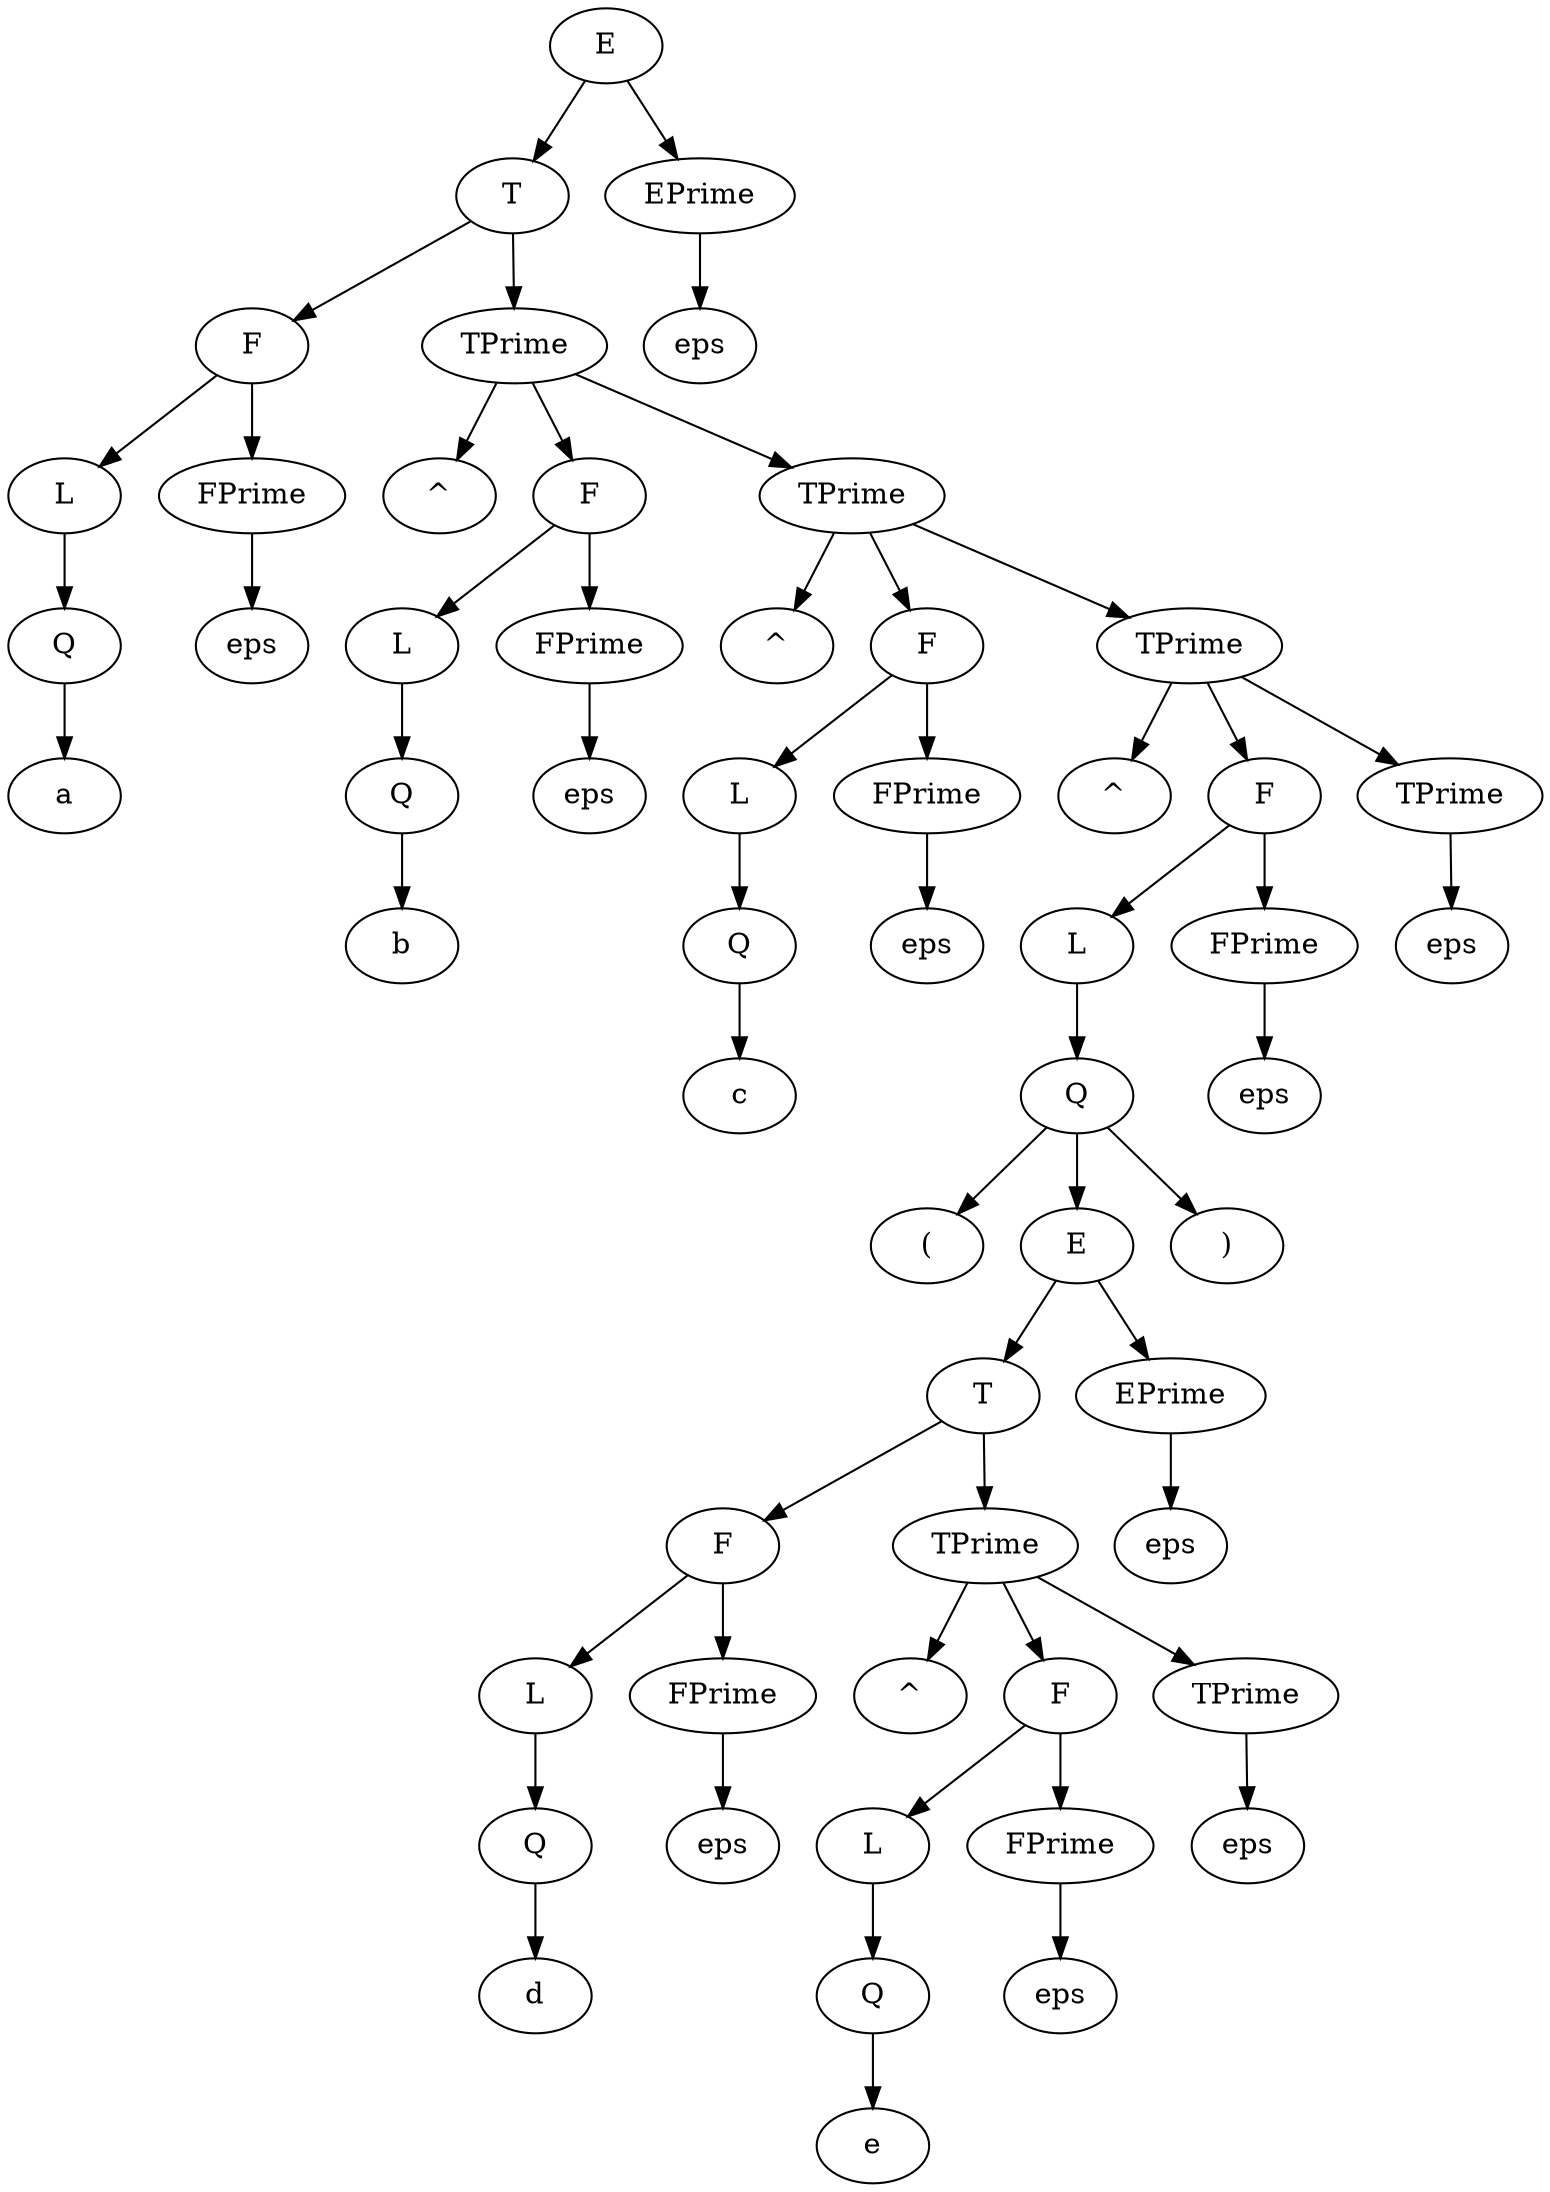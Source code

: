 digraph {
n65 [label="E"];
n65 -> n62;
n62 [label="T"];
n62 -> n6;
n6 [label="F"];
n6 -> n3;
n3 [label="L"];
n3 -> n1;
n1 [label="Q"];
n1 -> n2;
n2 [label="a"];
n6 -> n4;
n4 [label="FPrime"];
n4 -> n5;
n5 [label="eps"];
n62 -> n60;
n60 [label="TPrime"];
n60 -> n61;
n61 [label="^"];
n60 -> n14;
n14 [label="F"];
n14 -> n11;
n11 [label="L"];
n11 -> n9;
n9 [label="Q"];
n9 -> n10;
n10 [label="b"];
n14 -> n12;
n12 [label="FPrime"];
n12 -> n13;
n13 [label="eps"];
n60 -> n58;
n58 [label="TPrime"];
n58 -> n59;
n59 [label="^"];
n58 -> n22;
n22 [label="F"];
n22 -> n19;
n19 [label="L"];
n19 -> n17;
n17 [label="Q"];
n17 -> n18;
n18 [label="c"];
n22 -> n20;
n20 [label="FPrime"];
n20 -> n21;
n21 [label="eps"];
n58 -> n56;
n56 [label="TPrime"];
n56 -> n57;
n57 [label="^"];
n56 -> n53;
n53 [label="F"];
n53 -> n50;
n50 [label="L"];
n50 -> n47;
n47 [label="Q"];
n47 -> n48;
n48 [label="("];
n47 -> n46;
n46 [label="E"];
n46 -> n43;
n43 [label="T"];
n43 -> n30;
n30 [label="F"];
n30 -> n27;
n27 [label="L"];
n27 -> n25;
n25 [label="Q"];
n25 -> n26;
n26 [label="d"];
n30 -> n28;
n28 [label="FPrime"];
n28 -> n29;
n29 [label="eps"];
n43 -> n41;
n41 [label="TPrime"];
n41 -> n42;
n42 [label="^"];
n41 -> n38;
n38 [label="F"];
n38 -> n35;
n35 [label="L"];
n35 -> n33;
n33 [label="Q"];
n33 -> n34;
n34 [label="e"];
n38 -> n36;
n36 [label="FPrime"];
n36 -> n37;
n37 [label="eps"];
n41 -> n39;
n39 [label="TPrime"];
n39 -> n40;
n40 [label="eps"];
n46 -> n44;
n44 [label="EPrime"];
n44 -> n45;
n45 [label="eps"];
n47 -> n49;
n49 [label=")"];
n53 -> n51;
n51 [label="FPrime"];
n51 -> n52;
n52 [label="eps"];
n56 -> n54;
n54 [label="TPrime"];
n54 -> n55;
n55 [label="eps"];
n65 -> n63;
n63 [label="EPrime"];
n63 -> n64;
n64 [label="eps"];

 }
